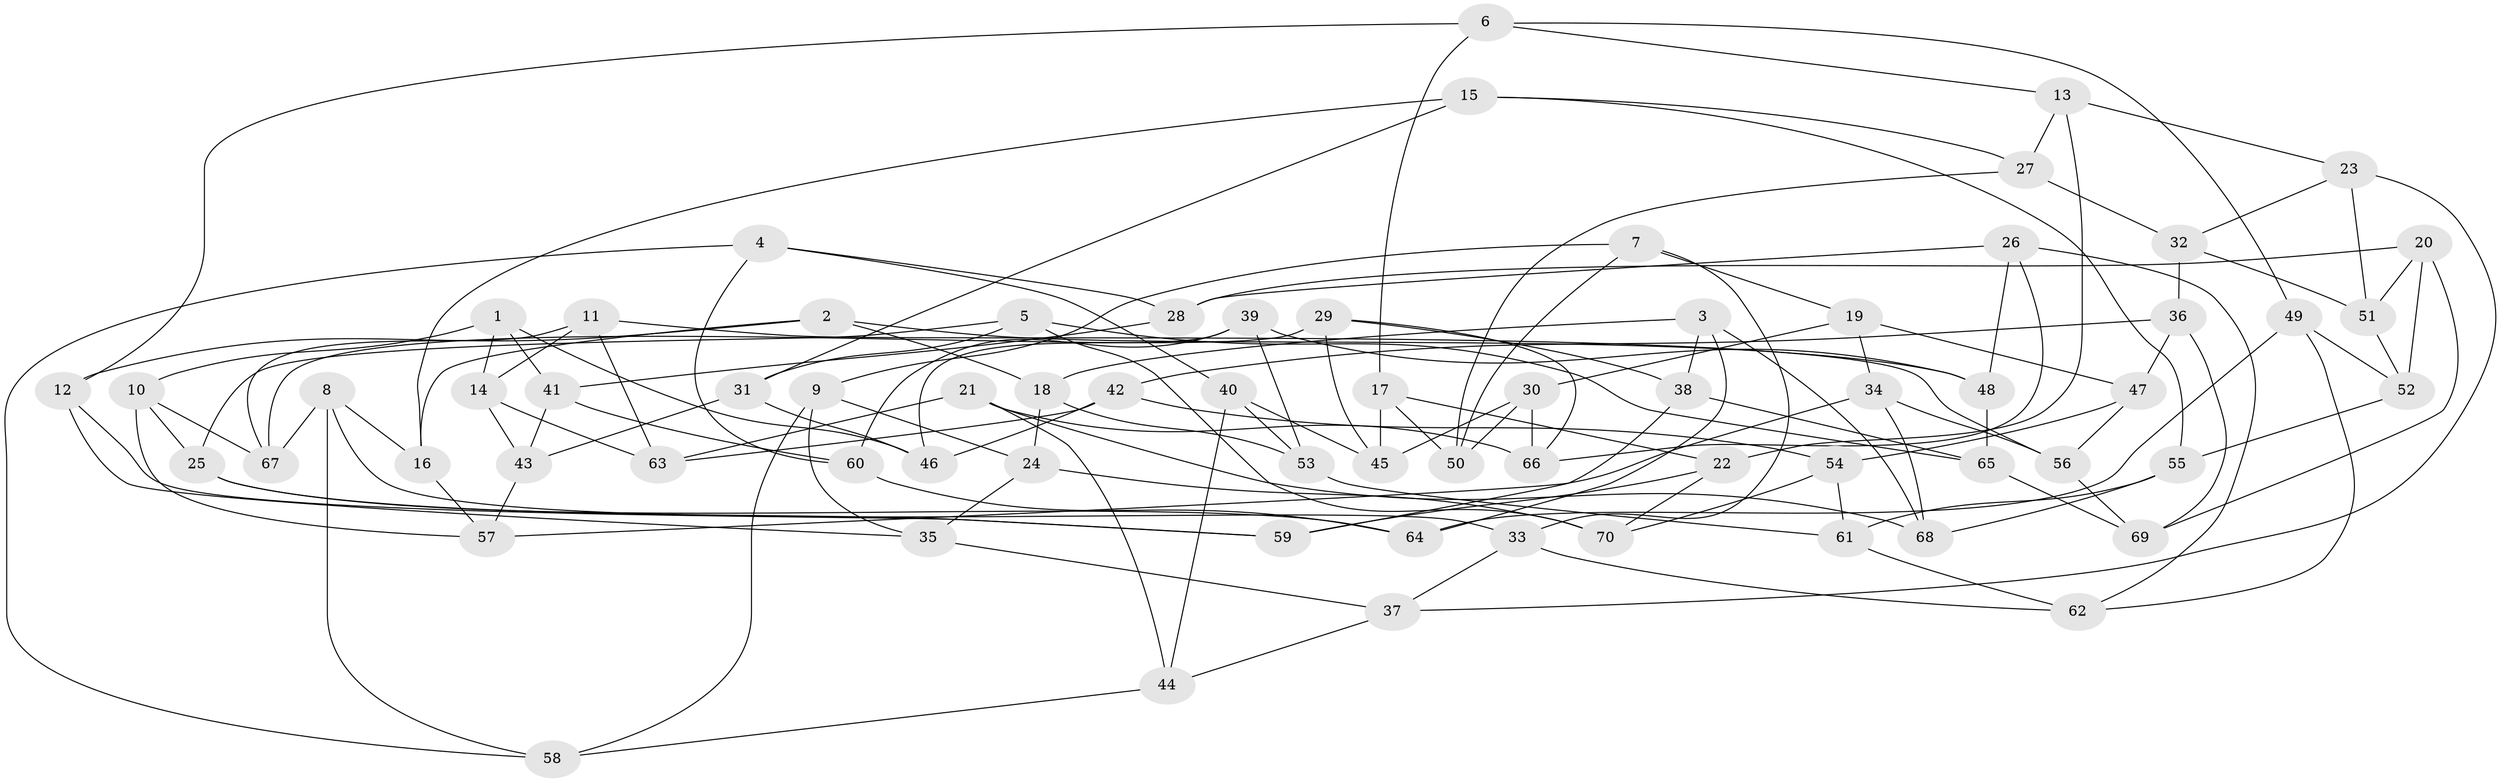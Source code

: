// Generated by graph-tools (version 1.1) at 2025/02/03/09/25 03:02:57]
// undirected, 70 vertices, 140 edges
graph export_dot {
graph [start="1"]
  node [color=gray90,style=filled];
  1;
  2;
  3;
  4;
  5;
  6;
  7;
  8;
  9;
  10;
  11;
  12;
  13;
  14;
  15;
  16;
  17;
  18;
  19;
  20;
  21;
  22;
  23;
  24;
  25;
  26;
  27;
  28;
  29;
  30;
  31;
  32;
  33;
  34;
  35;
  36;
  37;
  38;
  39;
  40;
  41;
  42;
  43;
  44;
  45;
  46;
  47;
  48;
  49;
  50;
  51;
  52;
  53;
  54;
  55;
  56;
  57;
  58;
  59;
  60;
  61;
  62;
  63;
  64;
  65;
  66;
  67;
  68;
  69;
  70;
  1 -- 14;
  1 -- 46;
  1 -- 41;
  1 -- 10;
  2 -- 12;
  2 -- 48;
  2 -- 16;
  2 -- 18;
  3 -- 64;
  3 -- 18;
  3 -- 38;
  3 -- 68;
  4 -- 28;
  4 -- 60;
  4 -- 40;
  4 -- 58;
  5 -- 31;
  5 -- 70;
  5 -- 65;
  5 -- 25;
  6 -- 12;
  6 -- 49;
  6 -- 13;
  6 -- 17;
  7 -- 50;
  7 -- 33;
  7 -- 19;
  7 -- 9;
  8 -- 58;
  8 -- 33;
  8 -- 67;
  8 -- 16;
  9 -- 24;
  9 -- 58;
  9 -- 35;
  10 -- 67;
  10 -- 57;
  10 -- 25;
  11 -- 63;
  11 -- 14;
  11 -- 56;
  11 -- 67;
  12 -- 35;
  12 -- 59;
  13 -- 27;
  13 -- 22;
  13 -- 23;
  14 -- 43;
  14 -- 63;
  15 -- 27;
  15 -- 55;
  15 -- 31;
  15 -- 16;
  16 -- 57;
  17 -- 45;
  17 -- 22;
  17 -- 50;
  18 -- 24;
  18 -- 53;
  19 -- 30;
  19 -- 47;
  19 -- 34;
  20 -- 69;
  20 -- 52;
  20 -- 51;
  20 -- 28;
  21 -- 63;
  21 -- 68;
  21 -- 44;
  21 -- 66;
  22 -- 70;
  22 -- 59;
  23 -- 37;
  23 -- 51;
  23 -- 32;
  24 -- 35;
  24 -- 70;
  25 -- 64;
  25 -- 59;
  26 -- 62;
  26 -- 66;
  26 -- 48;
  26 -- 28;
  27 -- 32;
  27 -- 50;
  28 -- 41;
  29 -- 67;
  29 -- 66;
  29 -- 38;
  29 -- 45;
  30 -- 50;
  30 -- 66;
  30 -- 45;
  31 -- 46;
  31 -- 43;
  32 -- 51;
  32 -- 36;
  33 -- 62;
  33 -- 37;
  34 -- 68;
  34 -- 56;
  34 -- 57;
  35 -- 37;
  36 -- 69;
  36 -- 42;
  36 -- 47;
  37 -- 44;
  38 -- 59;
  38 -- 65;
  39 -- 60;
  39 -- 53;
  39 -- 46;
  39 -- 48;
  40 -- 45;
  40 -- 53;
  40 -- 44;
  41 -- 43;
  41 -- 60;
  42 -- 46;
  42 -- 63;
  42 -- 54;
  43 -- 57;
  44 -- 58;
  47 -- 54;
  47 -- 56;
  48 -- 65;
  49 -- 52;
  49 -- 62;
  49 -- 64;
  51 -- 52;
  52 -- 55;
  53 -- 61;
  54 -- 70;
  54 -- 61;
  55 -- 61;
  55 -- 68;
  56 -- 69;
  60 -- 64;
  61 -- 62;
  65 -- 69;
}
